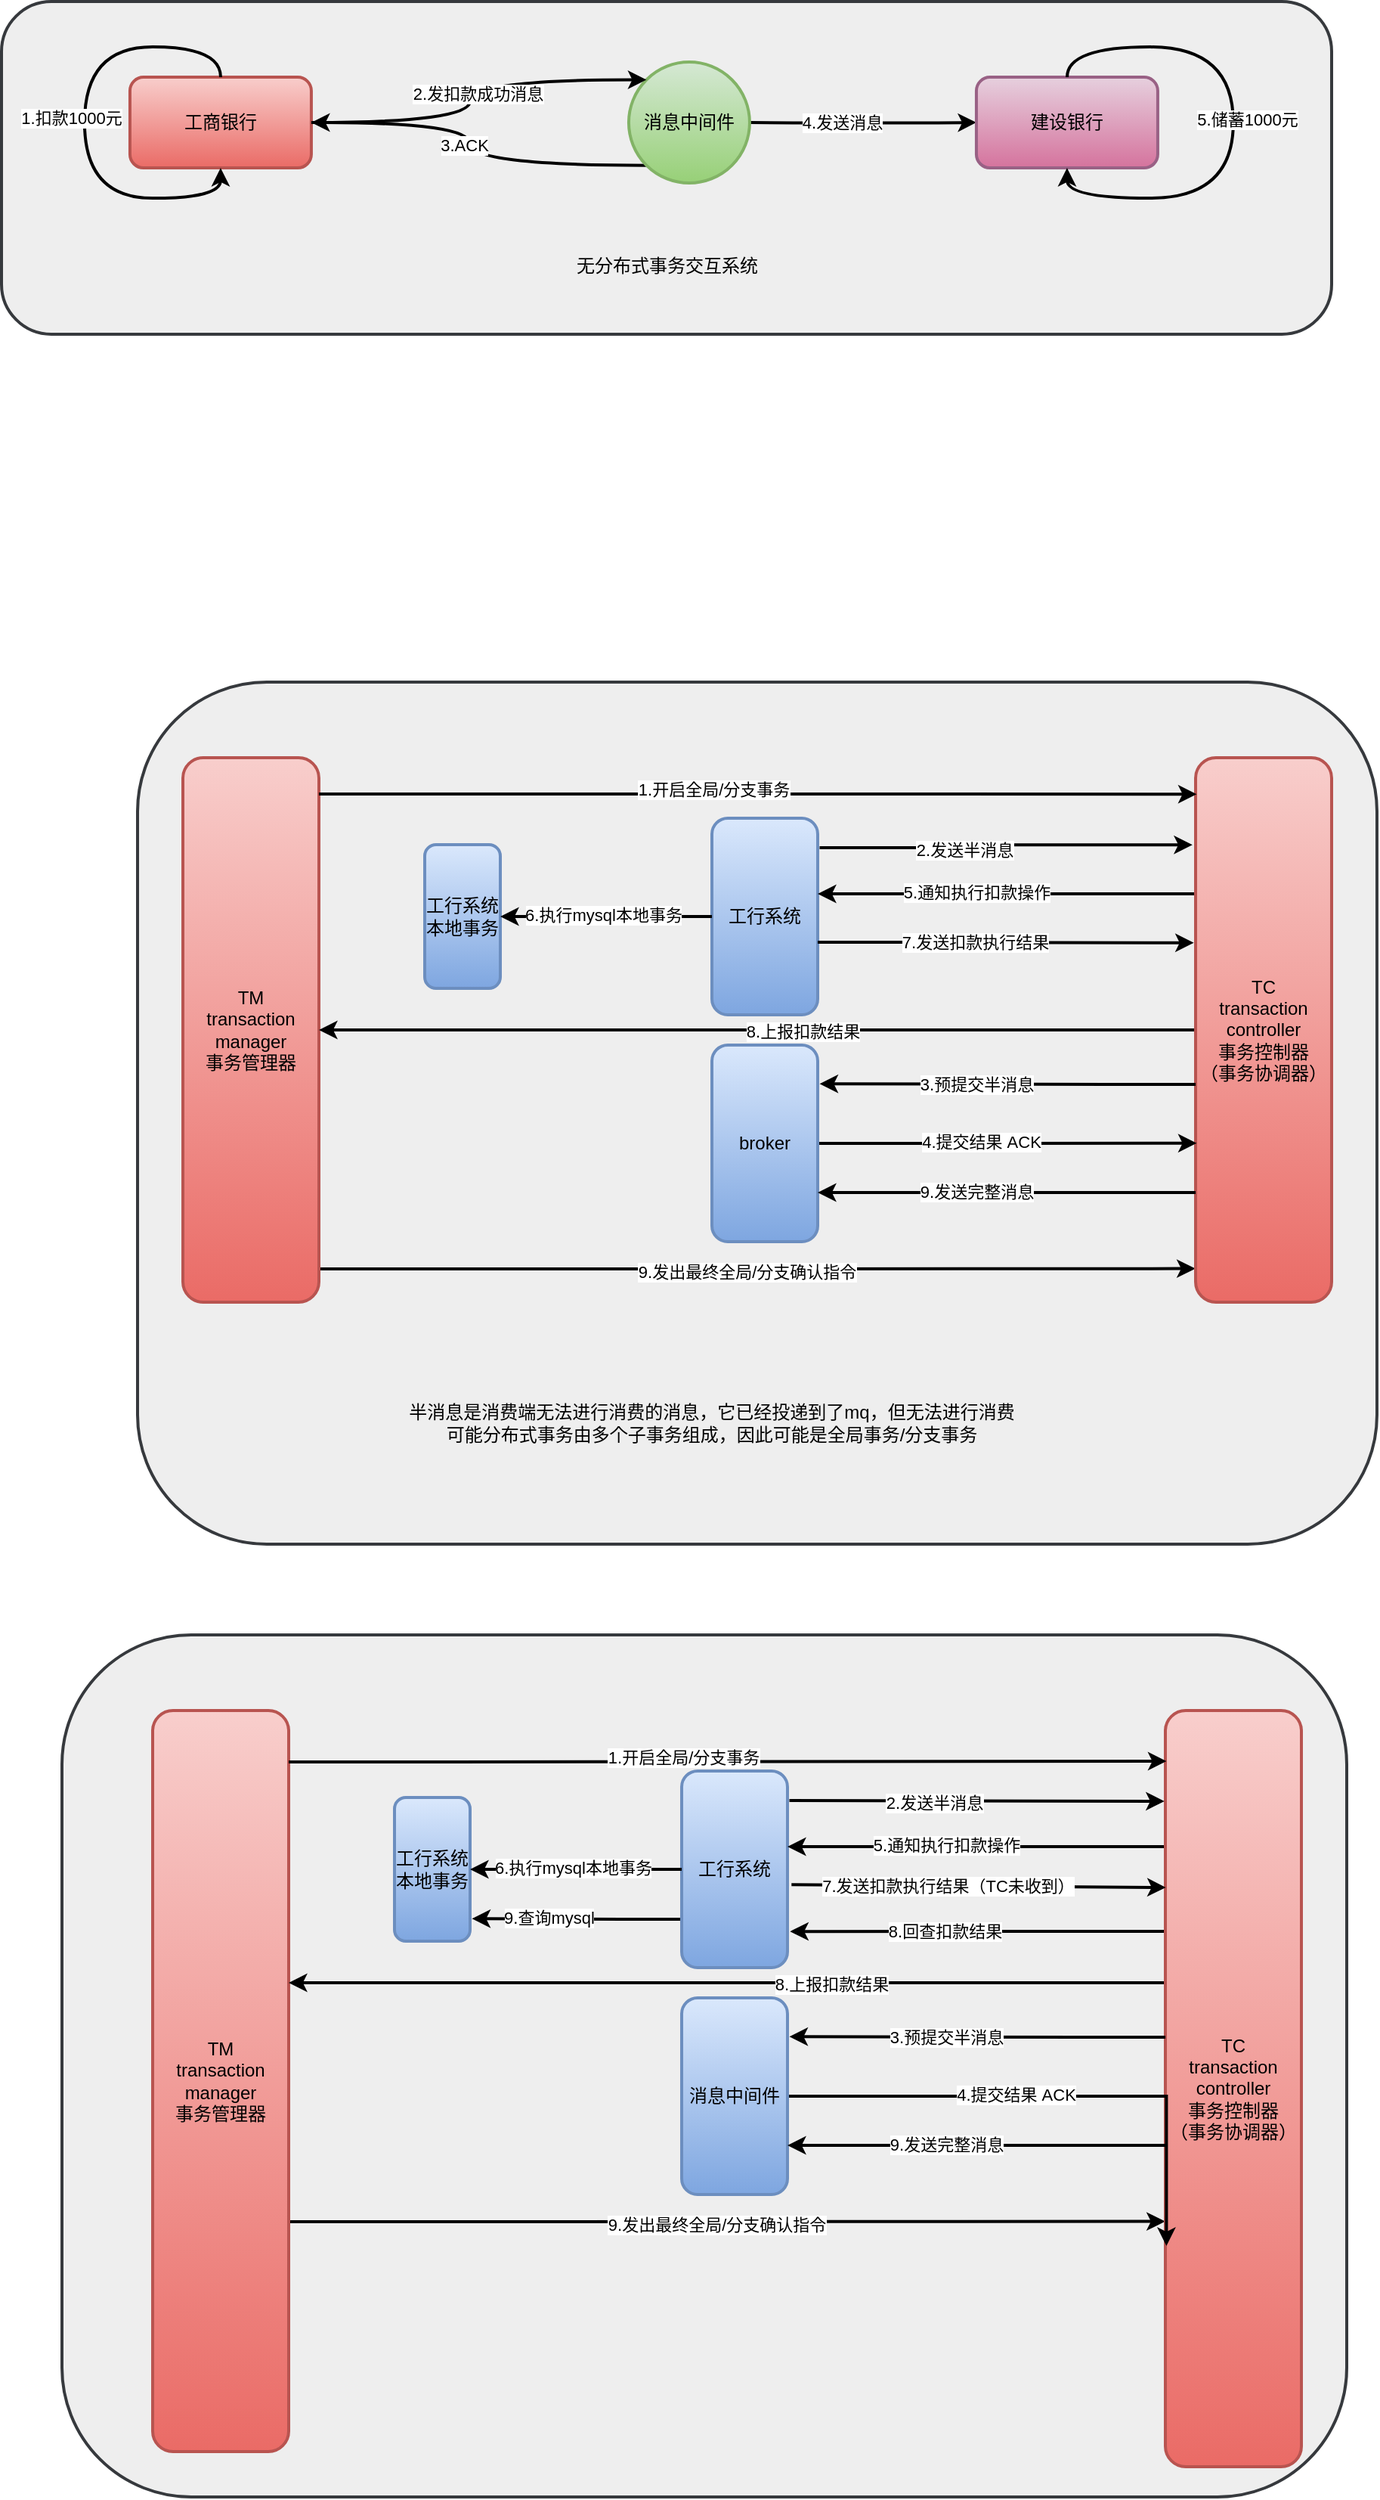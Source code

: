 <mxfile version="20.8.16" type="device"><diagram name="第 1 页" id="TWaNe3OAz08OIJDiP50e"><mxGraphModel dx="1244" dy="851" grid="1" gridSize="10" guides="1" tooltips="1" connect="1" arrows="1" fold="1" page="1" pageScale="1" pageWidth="80027" pageHeight="110069" math="0" shadow="0"><root><mxCell id="0"/><mxCell id="1" parent="0"/><mxCell id="JQSq5zkxdjaU56DXYWOz-27" value="" style="group" vertex="1" connectable="0" parent="1"><mxGeometry x="110" y="100" width="880" height="220" as="geometry"/></mxCell><mxCell id="JQSq5zkxdjaU56DXYWOz-23" value="" style="rounded=1;whiteSpace=wrap;html=1;strokeWidth=2;fillColor=#eeeeee;strokeColor=#36393d;" vertex="1" parent="JQSq5zkxdjaU56DXYWOz-27"><mxGeometry width="880" height="220" as="geometry"/></mxCell><mxCell id="JQSq5zkxdjaU56DXYWOz-1" value="工商银行" style="rounded=1;whiteSpace=wrap;html=1;strokeWidth=2;fillColor=#f8cecc;strokeColor=#b85450;gradientColor=#ea6b66;" vertex="1" parent="JQSq5zkxdjaU56DXYWOz-27"><mxGeometry x="84.97" y="50.03" width="120" height="60" as="geometry"/></mxCell><mxCell id="JQSq5zkxdjaU56DXYWOz-12" style="edgeStyle=orthogonalEdgeStyle;curved=1;rounded=0;orthogonalLoop=1;jettySize=auto;html=1;exitX=0;exitY=1;exitDx=0;exitDy=0;entryX=1;entryY=0.5;entryDx=0;entryDy=0;strokeWidth=2;" edge="1" parent="JQSq5zkxdjaU56DXYWOz-27" source="JQSq5zkxdjaU56DXYWOz-22" target="JQSq5zkxdjaU56DXYWOz-1"><mxGeometry relative="1" as="geometry"><mxPoint x="412.17" y="104.03" as="sourcePoint"/></mxGeometry></mxCell><mxCell id="JQSq5zkxdjaU56DXYWOz-13" value="3.ACK" style="edgeLabel;html=1;align=center;verticalAlign=middle;resizable=0;points=[];" vertex="1" connectable="0" parent="JQSq5zkxdjaU56DXYWOz-12"><mxGeometry x="0.353" y="3" relative="1" as="geometry"><mxPoint x="20" y="12" as="offset"/></mxGeometry></mxCell><mxCell id="JQSq5zkxdjaU56DXYWOz-15" style="edgeStyle=orthogonalEdgeStyle;curved=1;rounded=0;orthogonalLoop=1;jettySize=auto;html=1;strokeWidth=2;entryX=0;entryY=0.5;entryDx=0;entryDy=0;" edge="1" parent="JQSq5zkxdjaU56DXYWOz-27" target="JQSq5zkxdjaU56DXYWOz-3"><mxGeometry relative="1" as="geometry"><mxPoint x="644.97" y="80.03" as="targetPoint"/><mxPoint x="494.97" y="80.03" as="sourcePoint"/></mxGeometry></mxCell><mxCell id="JQSq5zkxdjaU56DXYWOz-16" value="4.发送消息" style="edgeLabel;html=1;align=center;verticalAlign=middle;resizable=0;points=[];" vertex="1" connectable="0" parent="JQSq5zkxdjaU56DXYWOz-15"><mxGeometry x="-0.198" y="1" relative="1" as="geometry"><mxPoint as="offset"/></mxGeometry></mxCell><mxCell id="JQSq5zkxdjaU56DXYWOz-3" value="建设银行" style="rounded=1;whiteSpace=wrap;html=1;strokeWidth=2;fillColor=#e6d0de;gradientColor=#d5739d;strokeColor=#996185;" vertex="1" parent="JQSq5zkxdjaU56DXYWOz-27"><mxGeometry x="644.97" y="50.03" width="120" height="60" as="geometry"/></mxCell><mxCell id="JQSq5zkxdjaU56DXYWOz-18" style="edgeStyle=orthogonalEdgeStyle;curved=1;rounded=0;orthogonalLoop=1;jettySize=auto;html=1;entryX=0.5;entryY=1;entryDx=0;entryDy=0;strokeWidth=2;" edge="1" parent="JQSq5zkxdjaU56DXYWOz-27" source="JQSq5zkxdjaU56DXYWOz-3" target="JQSq5zkxdjaU56DXYWOz-3"><mxGeometry relative="1" as="geometry"><Array as="points"><mxPoint x="704.97" y="30.03"/><mxPoint x="814.97" y="30.03"/><mxPoint x="814.97" y="130.03"/><mxPoint x="704.97" y="130.03"/></Array></mxGeometry></mxCell><mxCell id="JQSq5zkxdjaU56DXYWOz-21" value="5.储蓄1000元" style="edgeLabel;html=1;align=center;verticalAlign=middle;resizable=0;points=[];" vertex="1" connectable="0" parent="JQSq5zkxdjaU56DXYWOz-18"><mxGeometry x="-0.014" y="1" relative="1" as="geometry"><mxPoint x="8" as="offset"/></mxGeometry></mxCell><mxCell id="JQSq5zkxdjaU56DXYWOz-19" style="edgeStyle=orthogonalEdgeStyle;curved=1;rounded=0;orthogonalLoop=1;jettySize=auto;html=1;entryX=0.5;entryY=1;entryDx=0;entryDy=0;strokeWidth=2;" edge="1" parent="JQSq5zkxdjaU56DXYWOz-27" source="JQSq5zkxdjaU56DXYWOz-1" target="JQSq5zkxdjaU56DXYWOz-1"><mxGeometry relative="1" as="geometry"><Array as="points"><mxPoint x="144.97" y="30.03"/><mxPoint x="54.97" y="30.03"/><mxPoint x="54.97" y="130.03"/><mxPoint x="144.97" y="130.03"/></Array></mxGeometry></mxCell><mxCell id="JQSq5zkxdjaU56DXYWOz-20" value="1.扣款1000元" style="edgeLabel;html=1;align=center;verticalAlign=middle;resizable=0;points=[];" vertex="1" connectable="0" parent="JQSq5zkxdjaU56DXYWOz-19"><mxGeometry x="-0.018" y="-3" relative="1" as="geometry"><mxPoint x="-6" as="offset"/></mxGeometry></mxCell><mxCell id="JQSq5zkxdjaU56DXYWOz-22" value="消息中间件" style="ellipse;whiteSpace=wrap;html=1;aspect=fixed;strokeWidth=2;fillColor=#d5e8d4;gradientColor=#97d077;strokeColor=#82b366;" vertex="1" parent="JQSq5zkxdjaU56DXYWOz-27"><mxGeometry x="414.97" y="40.03" width="80" height="80" as="geometry"/></mxCell><mxCell id="JQSq5zkxdjaU56DXYWOz-10" style="edgeStyle=orthogonalEdgeStyle;orthogonalLoop=1;jettySize=auto;html=1;exitX=1;exitY=0.5;exitDx=0;exitDy=0;strokeWidth=2;curved=1;entryX=0;entryY=0;entryDx=0;entryDy=0;" edge="1" parent="JQSq5zkxdjaU56DXYWOz-27" source="JQSq5zkxdjaU56DXYWOz-1" target="JQSq5zkxdjaU56DXYWOz-22"><mxGeometry relative="1" as="geometry"><mxPoint x="394.97" y="40.03" as="targetPoint"/></mxGeometry></mxCell><mxCell id="JQSq5zkxdjaU56DXYWOz-11" value="2.发扣款成功消息" style="edgeLabel;html=1;align=center;verticalAlign=middle;resizable=0;points=[];" vertex="1" connectable="0" parent="JQSq5zkxdjaU56DXYWOz-10"><mxGeometry x="0.158" y="-2" relative="1" as="geometry"><mxPoint x="-7" y="7" as="offset"/></mxGeometry></mxCell><mxCell id="JQSq5zkxdjaU56DXYWOz-24" value="无分布式事务交互系统" style="text;html=1;align=center;verticalAlign=middle;resizable=0;points=[];autosize=1;strokeColor=none;fillColor=none;" vertex="1" parent="JQSq5zkxdjaU56DXYWOz-27"><mxGeometry x="370" y="160" width="140" height="30" as="geometry"/></mxCell><mxCell id="JQSq5zkxdjaU56DXYWOz-108" value="" style="group" vertex="1" connectable="0" parent="1"><mxGeometry x="150" y="1180" width="850" height="570" as="geometry"/></mxCell><mxCell id="JQSq5zkxdjaU56DXYWOz-109" value="" style="rounded=1;whiteSpace=wrap;html=1;strokeWidth=2;fillColor=#eeeeee;strokeColor=#36393d;container=0;" vertex="1" parent="JQSq5zkxdjaU56DXYWOz-108"><mxGeometry width="850" height="570" as="geometry"/></mxCell><mxCell id="JQSq5zkxdjaU56DXYWOz-110" style="edgeStyle=orthogonalEdgeStyle;rounded=0;orthogonalLoop=1;jettySize=auto;html=1;entryX=-0.002;entryY=0.93;entryDx=0;entryDy=0;entryPerimeter=0;strokeWidth=2;" edge="1" parent="JQSq5zkxdjaU56DXYWOz-108" source="JQSq5zkxdjaU56DXYWOz-112"><mxGeometry relative="1" as="geometry"><mxPoint x="330" y="388.0" as="sourcePoint"/><mxPoint x="729.82" y="387.8" as="targetPoint"/><Array as="points"><mxPoint x="330" y="388"/><mxPoint x="330" y="388"/></Array></mxGeometry></mxCell><mxCell id="JQSq5zkxdjaU56DXYWOz-111" value="9.发出最终全局/分支确认指令" style="edgeLabel;html=1;align=center;verticalAlign=middle;resizable=0;points=[];container=0;" vertex="1" connectable="0" parent="JQSq5zkxdjaU56DXYWOz-110"><mxGeometry x="-0.024" y="-2" relative="1" as="geometry"><mxPoint as="offset"/></mxGeometry></mxCell><mxCell id="JQSq5zkxdjaU56DXYWOz-112" value="TM&lt;br&gt;transaction manager&lt;br&gt;事务管理器" style="rounded=1;whiteSpace=wrap;html=1;strokeWidth=2;fillColor=#f8cecc;gradientColor=#ea6b66;strokeColor=#b85450;container=0;" vertex="1" parent="JQSq5zkxdjaU56DXYWOz-108"><mxGeometry x="60" y="50" width="90" height="490" as="geometry"/></mxCell><mxCell id="JQSq5zkxdjaU56DXYWOz-138" style="edgeStyle=orthogonalEdgeStyle;shape=connector;rounded=0;orthogonalLoop=1;jettySize=auto;html=1;entryX=1.025;entryY=0.843;entryDx=0;entryDy=0;entryPerimeter=0;labelBackgroundColor=default;strokeColor=default;strokeWidth=2;fontFamily=Helvetica;fontSize=11;fontColor=default;endArrow=classic;" edge="1" parent="JQSq5zkxdjaU56DXYWOz-108" source="JQSq5zkxdjaU56DXYWOz-113" target="JQSq5zkxdjaU56DXYWOz-131"><mxGeometry relative="1" as="geometry"><Array as="points"><mxPoint x="370" y="188"/><mxPoint x="370" y="188"/></Array></mxGeometry></mxCell><mxCell id="JQSq5zkxdjaU56DXYWOz-139" value="9.查询mysql" style="edgeLabel;html=1;align=center;verticalAlign=middle;resizable=0;points=[];fontSize=11;fontFamily=Helvetica;fontColor=default;" vertex="1" connectable="0" parent="JQSq5zkxdjaU56DXYWOz-138"><mxGeometry x="0.273" y="-1" relative="1" as="geometry"><mxPoint as="offset"/></mxGeometry></mxCell><mxCell id="JQSq5zkxdjaU56DXYWOz-113" value="工行系统" style="rounded=1;whiteSpace=wrap;html=1;strokeWidth=2;fillColor=#dae8fc;gradientColor=#7ea6e0;strokeColor=#6c8ebf;container=0;" vertex="1" parent="JQSq5zkxdjaU56DXYWOz-108"><mxGeometry x="410" y="90" width="70" height="130" as="geometry"/></mxCell><mxCell id="JQSq5zkxdjaU56DXYWOz-114" style="edgeStyle=orthogonalEdgeStyle;rounded=0;orthogonalLoop=1;jettySize=auto;html=1;entryX=1;entryY=0.385;entryDx=0;entryDy=0;entryPerimeter=0;strokeWidth=2;" edge="1" parent="JQSq5zkxdjaU56DXYWOz-108" source="JQSq5zkxdjaU56DXYWOz-118" target="JQSq5zkxdjaU56DXYWOz-113"><mxGeometry relative="1" as="geometry"><Array as="points"><mxPoint x="660" y="140"/><mxPoint x="660" y="140"/></Array></mxGeometry></mxCell><mxCell id="JQSq5zkxdjaU56DXYWOz-115" value="5.通知执行扣款操作" style="edgeLabel;html=1;align=center;verticalAlign=middle;resizable=0;points=[];container=0;" vertex="1" connectable="0" parent="JQSq5zkxdjaU56DXYWOz-114"><mxGeometry x="0.182" y="-1" relative="1" as="geometry"><mxPoint x="3" as="offset"/></mxGeometry></mxCell><mxCell id="JQSq5zkxdjaU56DXYWOz-116" style="edgeStyle=orthogonalEdgeStyle;rounded=0;orthogonalLoop=1;jettySize=auto;html=1;exitX=0;exitY=0.5;exitDx=0;exitDy=0;strokeWidth=2;" edge="1" parent="JQSq5zkxdjaU56DXYWOz-108" source="JQSq5zkxdjaU56DXYWOz-118"><mxGeometry relative="1" as="geometry"><mxPoint x="150" y="230" as="targetPoint"/><Array as="points"><mxPoint x="150" y="230"/></Array></mxGeometry></mxCell><mxCell id="JQSq5zkxdjaU56DXYWOz-117" value="8.上报扣款结果" style="edgeLabel;html=1;align=center;verticalAlign=middle;resizable=0;points=[];container=0;" vertex="1" connectable="0" parent="JQSq5zkxdjaU56DXYWOz-116"><mxGeometry x="-0.104" y="1" relative="1" as="geometry"><mxPoint as="offset"/></mxGeometry></mxCell><mxCell id="JQSq5zkxdjaU56DXYWOz-136" style="edgeStyle=orthogonalEdgeStyle;shape=connector;rounded=0;orthogonalLoop=1;jettySize=auto;html=1;entryX=1.024;entryY=0.816;entryDx=0;entryDy=0;entryPerimeter=0;labelBackgroundColor=default;strokeColor=default;strokeWidth=2;fontFamily=Helvetica;fontSize=11;fontColor=default;endArrow=classic;" edge="1" parent="JQSq5zkxdjaU56DXYWOz-108" source="JQSq5zkxdjaU56DXYWOz-118" target="JQSq5zkxdjaU56DXYWOz-113"><mxGeometry relative="1" as="geometry"><Array as="points"><mxPoint x="660" y="196"/><mxPoint x="660" y="196"/></Array></mxGeometry></mxCell><mxCell id="JQSq5zkxdjaU56DXYWOz-137" value="8.回查扣款结果" style="edgeLabel;html=1;align=center;verticalAlign=middle;resizable=0;points=[];fontSize=11;fontFamily=Helvetica;fontColor=default;" vertex="1" connectable="0" parent="JQSq5zkxdjaU56DXYWOz-136"><mxGeometry x="0.309" y="-2" relative="1" as="geometry"><mxPoint x="16" y="2" as="offset"/></mxGeometry></mxCell><mxCell id="JQSq5zkxdjaU56DXYWOz-118" value="TC&lt;br&gt;transaction&lt;br&gt;controller&lt;br&gt;事务控制器&lt;br&gt;（事务协调器）" style="rounded=1;whiteSpace=wrap;html=1;strokeWidth=2;fillColor=#f8cecc;gradientColor=#ea6b66;strokeColor=#b85450;container=0;" vertex="1" parent="JQSq5zkxdjaU56DXYWOz-108"><mxGeometry x="730" y="50" width="90" height="500" as="geometry"/></mxCell><mxCell id="JQSq5zkxdjaU56DXYWOz-119" style="edgeStyle=elbowEdgeStyle;rounded=0;orthogonalLoop=1;jettySize=auto;html=1;strokeWidth=2;entryX=0.008;entryY=0.067;entryDx=0;entryDy=0;entryPerimeter=0;" edge="1" parent="JQSq5zkxdjaU56DXYWOz-108" source="JQSq5zkxdjaU56DXYWOz-112" target="JQSq5zkxdjaU56DXYWOz-118"><mxGeometry relative="1" as="geometry"><mxPoint x="726" y="74" as="targetPoint"/><Array as="points"><mxPoint x="260" y="84"/></Array></mxGeometry></mxCell><mxCell id="JQSq5zkxdjaU56DXYWOz-120" value="1.开启全局/分支事务" style="edgeLabel;html=1;align=center;verticalAlign=middle;resizable=0;points=[];container=0;" vertex="1" connectable="0" parent="JQSq5zkxdjaU56DXYWOz-119"><mxGeometry x="-0.183" y="-1" relative="1" as="geometry"><mxPoint x="24" y="-4" as="offset"/></mxGeometry></mxCell><mxCell id="JQSq5zkxdjaU56DXYWOz-121" style="rounded=0;orthogonalLoop=1;jettySize=auto;html=1;strokeWidth=2;exitX=1.018;exitY=0.15;exitDx=0;exitDy=0;exitPerimeter=0;entryX=-0.007;entryY=0.12;entryDx=0;entryDy=0;entryPerimeter=0;" edge="1" parent="JQSq5zkxdjaU56DXYWOz-108" source="JQSq5zkxdjaU56DXYWOz-113" target="JQSq5zkxdjaU56DXYWOz-118"><mxGeometry relative="1" as="geometry"><mxPoint x="480" y="109" as="sourcePoint"/><mxPoint x="720" y="110" as="targetPoint"/></mxGeometry></mxCell><mxCell id="JQSq5zkxdjaU56DXYWOz-122" value="2.发送半消息" style="edgeLabel;html=1;align=center;verticalAlign=middle;resizable=0;points=[];container=0;" vertex="1" connectable="0" parent="JQSq5zkxdjaU56DXYWOz-121"><mxGeometry x="-0.236" y="-1" relative="1" as="geometry"><mxPoint as="offset"/></mxGeometry></mxCell><mxCell id="JQSq5zkxdjaU56DXYWOz-123" style="rounded=0;orthogonalLoop=1;jettySize=auto;html=1;strokeWidth=2;entryX=0.003;entryY=0.234;entryDx=0;entryDy=0;entryPerimeter=0;exitX=1.038;exitY=0.578;exitDx=0;exitDy=0;exitPerimeter=0;" edge="1" parent="JQSq5zkxdjaU56DXYWOz-108" source="JQSq5zkxdjaU56DXYWOz-113" target="JQSq5zkxdjaU56DXYWOz-118"><mxGeometry relative="1" as="geometry"><mxPoint x="482" y="173" as="sourcePoint"/><mxPoint x="729" y="173" as="targetPoint"/></mxGeometry></mxCell><mxCell id="JQSq5zkxdjaU56DXYWOz-124" value="7.发送扣款执行结果（TC未收到）" style="edgeLabel;html=1;align=center;verticalAlign=middle;resizable=0;points=[];container=0;" vertex="1" connectable="0" parent="JQSq5zkxdjaU56DXYWOz-123"><mxGeometry x="-0.165" relative="1" as="geometry"><mxPoint as="offset"/></mxGeometry></mxCell><mxCell id="JQSq5zkxdjaU56DXYWOz-126" style="edgeStyle=orthogonalEdgeStyle;rounded=0;orthogonalLoop=1;jettySize=auto;html=1;entryX=0.008;entryY=0.708;entryDx=0;entryDy=0;entryPerimeter=0;strokeWidth=2;" edge="1" parent="JQSq5zkxdjaU56DXYWOz-108" source="JQSq5zkxdjaU56DXYWOz-128" target="JQSq5zkxdjaU56DXYWOz-118"><mxGeometry relative="1" as="geometry"><Array as="points"><mxPoint x="731" y="305"/></Array></mxGeometry></mxCell><mxCell id="JQSq5zkxdjaU56DXYWOz-127" value="4.提交结果 ACK" style="edgeLabel;html=1;align=center;verticalAlign=middle;resizable=0;points=[];container=0;" vertex="1" connectable="0" parent="JQSq5zkxdjaU56DXYWOz-126"><mxGeometry x="-0.14" y="1" relative="1" as="geometry"><mxPoint as="offset"/></mxGeometry></mxCell><mxCell id="JQSq5zkxdjaU56DXYWOz-128" value="消息中间件" style="rounded=1;whiteSpace=wrap;html=1;strokeWidth=2;fillColor=#dae8fc;gradientColor=#7ea6e0;strokeColor=#6c8ebf;container=0;" vertex="1" parent="JQSq5zkxdjaU56DXYWOz-108"><mxGeometry x="410" y="240" width="70" height="130" as="geometry"/></mxCell><mxCell id="JQSq5zkxdjaU56DXYWOz-129" style="edgeStyle=orthogonalEdgeStyle;rounded=0;orthogonalLoop=1;jettySize=auto;html=1;entryX=1.018;entryY=0.197;entryDx=0;entryDy=0;entryPerimeter=0;strokeWidth=2;" edge="1" parent="JQSq5zkxdjaU56DXYWOz-108" source="JQSq5zkxdjaU56DXYWOz-118" target="JQSq5zkxdjaU56DXYWOz-128"><mxGeometry relative="1" as="geometry"><Array as="points"><mxPoint x="670" y="266"/><mxPoint x="670" y="266"/></Array></mxGeometry></mxCell><mxCell id="JQSq5zkxdjaU56DXYWOz-130" value="3.预提交半消息" style="edgeLabel;html=1;align=center;verticalAlign=middle;resizable=0;points=[];container=0;" vertex="1" connectable="0" parent="JQSq5zkxdjaU56DXYWOz-129"><mxGeometry x="0.135" y="-2" relative="1" as="geometry"><mxPoint x="-4" y="2" as="offset"/></mxGeometry></mxCell><mxCell id="JQSq5zkxdjaU56DXYWOz-131" value="工行系统本地事务" style="rounded=1;whiteSpace=wrap;html=1;strokeWidth=2;fillColor=#dae8fc;gradientColor=#7ea6e0;strokeColor=#6c8ebf;container=0;" vertex="1" parent="JQSq5zkxdjaU56DXYWOz-108"><mxGeometry x="220" y="107.5" width="50" height="95" as="geometry"/></mxCell><mxCell id="JQSq5zkxdjaU56DXYWOz-132" style="edgeStyle=orthogonalEdgeStyle;rounded=0;orthogonalLoop=1;jettySize=auto;html=1;entryX=1;entryY=0.75;entryDx=0;entryDy=0;strokeWidth=2;" edge="1" parent="JQSq5zkxdjaU56DXYWOz-108" source="JQSq5zkxdjaU56DXYWOz-118" target="JQSq5zkxdjaU56DXYWOz-128"><mxGeometry relative="1" as="geometry"><Array as="points"><mxPoint x="605" y="338"/></Array></mxGeometry></mxCell><mxCell id="JQSq5zkxdjaU56DXYWOz-133" value="9.发送完整消息" style="edgeLabel;html=1;align=center;verticalAlign=middle;resizable=0;points=[];container=0;" vertex="1" connectable="0" parent="JQSq5zkxdjaU56DXYWOz-132"><mxGeometry x="0.198" y="-1" relative="1" as="geometry"><mxPoint x="5" as="offset"/></mxGeometry></mxCell><mxCell id="JQSq5zkxdjaU56DXYWOz-134" style="edgeStyle=orthogonalEdgeStyle;shape=connector;rounded=0;orthogonalLoop=1;jettySize=auto;html=1;exitX=0;exitY=0.5;exitDx=0;exitDy=0;entryX=1;entryY=0.5;entryDx=0;entryDy=0;labelBackgroundColor=default;strokeColor=default;strokeWidth=2;fontFamily=Helvetica;fontSize=11;fontColor=default;endArrow=classic;" edge="1" parent="JQSq5zkxdjaU56DXYWOz-108" source="JQSq5zkxdjaU56DXYWOz-113" target="JQSq5zkxdjaU56DXYWOz-131"><mxGeometry relative="1" as="geometry"/></mxCell><mxCell id="JQSq5zkxdjaU56DXYWOz-135" value="6.执行mysql本地事务" style="edgeLabel;html=1;align=center;verticalAlign=middle;resizable=0;points=[];fontSize=11;fontFamily=Helvetica;fontColor=default;" vertex="1" connectable="0" parent="JQSq5zkxdjaU56DXYWOz-134"><mxGeometry x="0.168" y="-1" relative="1" as="geometry"><mxPoint x="10" as="offset"/></mxGeometry></mxCell><mxCell id="JQSq5zkxdjaU56DXYWOz-140" value="" style="group" vertex="1" connectable="0" parent="1"><mxGeometry x="200" y="550" width="820" height="570" as="geometry"/></mxCell><mxCell id="JQSq5zkxdjaU56DXYWOz-26" value="" style="rounded=1;whiteSpace=wrap;html=1;strokeWidth=2;fillColor=#eeeeee;strokeColor=#36393d;container=0;" vertex="1" parent="JQSq5zkxdjaU56DXYWOz-140"><mxGeometry width="820" height="570" as="geometry"/></mxCell><mxCell id="JQSq5zkxdjaU56DXYWOz-56" style="edgeStyle=orthogonalEdgeStyle;rounded=0;orthogonalLoop=1;jettySize=auto;html=1;entryX=-0.002;entryY=0.93;entryDx=0;entryDy=0;entryPerimeter=0;strokeWidth=2;" edge="1" parent="JQSq5zkxdjaU56DXYWOz-140" source="JQSq5zkxdjaU56DXYWOz-28"><mxGeometry relative="1" as="geometry"><mxPoint x="300" y="388.0" as="sourcePoint"/><mxPoint x="699.82" y="387.8" as="targetPoint"/><Array as="points"><mxPoint x="300" y="388"/><mxPoint x="300" y="388"/></Array></mxGeometry></mxCell><mxCell id="JQSq5zkxdjaU56DXYWOz-57" value="9.发出最终全局/分支确认指令" style="edgeLabel;html=1;align=center;verticalAlign=middle;resizable=0;points=[];container=0;" vertex="1" connectable="0" parent="JQSq5zkxdjaU56DXYWOz-56"><mxGeometry x="-0.024" y="-2" relative="1" as="geometry"><mxPoint as="offset"/></mxGeometry></mxCell><mxCell id="JQSq5zkxdjaU56DXYWOz-28" value="TM&lt;br&gt;transaction manager&lt;br&gt;事务管理器" style="rounded=1;whiteSpace=wrap;html=1;strokeWidth=2;fillColor=#f8cecc;gradientColor=#ea6b66;strokeColor=#b85450;container=0;" vertex="1" parent="JQSq5zkxdjaU56DXYWOz-140"><mxGeometry x="30" y="50" width="90" height="360" as="geometry"/></mxCell><mxCell id="JQSq5zkxdjaU56DXYWOz-30" value="工行系统" style="rounded=1;whiteSpace=wrap;html=1;strokeWidth=2;fillColor=#dae8fc;gradientColor=#7ea6e0;strokeColor=#6c8ebf;container=0;" vertex="1" parent="JQSq5zkxdjaU56DXYWOz-140"><mxGeometry x="380" y="90" width="70" height="130" as="geometry"/></mxCell><mxCell id="JQSq5zkxdjaU56DXYWOz-49" style="edgeStyle=orthogonalEdgeStyle;rounded=0;orthogonalLoop=1;jettySize=auto;html=1;entryX=1;entryY=0.385;entryDx=0;entryDy=0;entryPerimeter=0;strokeWidth=2;" edge="1" parent="JQSq5zkxdjaU56DXYWOz-140" source="JQSq5zkxdjaU56DXYWOz-33" target="JQSq5zkxdjaU56DXYWOz-30"><mxGeometry relative="1" as="geometry"><Array as="points"><mxPoint x="630" y="140"/><mxPoint x="630" y="140"/></Array></mxGeometry></mxCell><mxCell id="JQSq5zkxdjaU56DXYWOz-50" value="5.通知执行扣款操作" style="edgeLabel;html=1;align=center;verticalAlign=middle;resizable=0;points=[];container=0;" vertex="1" connectable="0" parent="JQSq5zkxdjaU56DXYWOz-49"><mxGeometry x="0.182" y="-1" relative="1" as="geometry"><mxPoint x="3" as="offset"/></mxGeometry></mxCell><mxCell id="JQSq5zkxdjaU56DXYWOz-54" style="edgeStyle=orthogonalEdgeStyle;rounded=0;orthogonalLoop=1;jettySize=auto;html=1;exitX=0;exitY=0.5;exitDx=0;exitDy=0;strokeWidth=2;entryX=1;entryY=0.5;entryDx=0;entryDy=0;" edge="1" parent="JQSq5zkxdjaU56DXYWOz-140" source="JQSq5zkxdjaU56DXYWOz-33" target="JQSq5zkxdjaU56DXYWOz-28"><mxGeometry relative="1" as="geometry"><mxPoint x="300" y="230" as="targetPoint"/><Array as="points"/></mxGeometry></mxCell><mxCell id="JQSq5zkxdjaU56DXYWOz-55" value="8.上报扣款结果" style="edgeLabel;html=1;align=center;verticalAlign=middle;resizable=0;points=[];container=0;" vertex="1" connectable="0" parent="JQSq5zkxdjaU56DXYWOz-54"><mxGeometry x="-0.104" y="1" relative="1" as="geometry"><mxPoint as="offset"/></mxGeometry></mxCell><mxCell id="JQSq5zkxdjaU56DXYWOz-33" value="TC&lt;br&gt;transaction&lt;br&gt;controller&lt;br&gt;事务控制器&lt;br&gt;（事务协调器）" style="rounded=1;whiteSpace=wrap;html=1;strokeWidth=2;fillColor=#f8cecc;gradientColor=#ea6b66;strokeColor=#b85450;container=0;" vertex="1" parent="JQSq5zkxdjaU56DXYWOz-140"><mxGeometry x="700" y="50" width="90" height="360" as="geometry"/></mxCell><mxCell id="JQSq5zkxdjaU56DXYWOz-62" style="edgeStyle=orthogonalEdgeStyle;rounded=0;orthogonalLoop=1;jettySize=auto;html=1;strokeWidth=2;entryX=0.008;entryY=0.067;entryDx=0;entryDy=0;entryPerimeter=0;" edge="1" parent="JQSq5zkxdjaU56DXYWOz-140" source="JQSq5zkxdjaU56DXYWOz-28" target="JQSq5zkxdjaU56DXYWOz-33"><mxGeometry relative="1" as="geometry"><mxPoint x="696" y="74" as="targetPoint"/><Array as="points"><mxPoint x="400" y="74"/><mxPoint x="400" y="74"/></Array></mxGeometry></mxCell><mxCell id="JQSq5zkxdjaU56DXYWOz-63" value="1.开启全局/分支事务" style="edgeLabel;html=1;align=center;verticalAlign=middle;resizable=0;points=[];container=0;" vertex="1" connectable="0" parent="JQSq5zkxdjaU56DXYWOz-62"><mxGeometry x="-0.183" y="-1" relative="1" as="geometry"><mxPoint x="24" y="-4" as="offset"/></mxGeometry></mxCell><mxCell id="JQSq5zkxdjaU56DXYWOz-42" style="edgeStyle=orthogonalEdgeStyle;rounded=0;orthogonalLoop=1;jettySize=auto;html=1;entryX=-0.023;entryY=0.16;entryDx=0;entryDy=0;strokeWidth=2;entryPerimeter=0;exitX=1.018;exitY=0.15;exitDx=0;exitDy=0;exitPerimeter=0;" edge="1" parent="JQSq5zkxdjaU56DXYWOz-140" source="JQSq5zkxdjaU56DXYWOz-30" target="JQSq5zkxdjaU56DXYWOz-33"><mxGeometry relative="1" as="geometry"><mxPoint x="450" y="109" as="sourcePoint"/><mxPoint x="700" y="108.5" as="targetPoint"/><Array as="points"><mxPoint x="575" y="109"/><mxPoint x="575" y="108"/></Array></mxGeometry></mxCell><mxCell id="JQSq5zkxdjaU56DXYWOz-43" value="2.发送半消息" style="edgeLabel;html=1;align=center;verticalAlign=middle;resizable=0;points=[];container=0;" vertex="1" connectable="0" parent="JQSq5zkxdjaU56DXYWOz-42"><mxGeometry x="-0.236" y="-1" relative="1" as="geometry"><mxPoint as="offset"/></mxGeometry></mxCell><mxCell id="JQSq5zkxdjaU56DXYWOz-51" style="edgeStyle=orthogonalEdgeStyle;rounded=0;orthogonalLoop=1;jettySize=auto;html=1;strokeWidth=2;entryX=-0.013;entryY=0.34;entryDx=0;entryDy=0;entryPerimeter=0;" edge="1" parent="JQSq5zkxdjaU56DXYWOz-140" source="JQSq5zkxdjaU56DXYWOz-30" target="JQSq5zkxdjaU56DXYWOz-33"><mxGeometry relative="1" as="geometry"><mxPoint x="452" y="173" as="sourcePoint"/><mxPoint x="699" y="173" as="targetPoint"/><Array as="points"><mxPoint x="510" y="172"/><mxPoint x="510" y="172"/></Array></mxGeometry></mxCell><mxCell id="JQSq5zkxdjaU56DXYWOz-53" value="7.发送扣款执行结果" style="edgeLabel;html=1;align=center;verticalAlign=middle;resizable=0;points=[];container=0;" vertex="1" connectable="0" parent="JQSq5zkxdjaU56DXYWOz-51"><mxGeometry x="-0.165" relative="1" as="geometry"><mxPoint as="offset"/></mxGeometry></mxCell><mxCell id="JQSq5zkxdjaU56DXYWOz-61" value="半消息是消费端无法进行消费的消息，它已经投递到了mq，但无法进行消费&lt;br&gt;可能分布式事务由多个子事务组成，因此可能是全局事务/分支事务" style="text;html=1;strokeColor=none;fillColor=none;align=center;verticalAlign=middle;whiteSpace=wrap;rounded=0;container=0;" vertex="1" parent="JQSq5zkxdjaU56DXYWOz-140"><mxGeometry x="120" y="420" width="520" height="140" as="geometry"/></mxCell><mxCell id="JQSq5zkxdjaU56DXYWOz-94" style="edgeStyle=orthogonalEdgeStyle;rounded=0;orthogonalLoop=1;jettySize=auto;html=1;entryX=0.008;entryY=0.708;entryDx=0;entryDy=0;entryPerimeter=0;strokeWidth=2;" edge="1" parent="JQSq5zkxdjaU56DXYWOz-140" source="JQSq5zkxdjaU56DXYWOz-91" target="JQSq5zkxdjaU56DXYWOz-33"><mxGeometry relative="1" as="geometry"/></mxCell><mxCell id="JQSq5zkxdjaU56DXYWOz-95" value="4.提交结果 ACK" style="edgeLabel;html=1;align=center;verticalAlign=middle;resizable=0;points=[];container=0;" vertex="1" connectable="0" parent="JQSq5zkxdjaU56DXYWOz-94"><mxGeometry x="-0.14" y="1" relative="1" as="geometry"><mxPoint as="offset"/></mxGeometry></mxCell><mxCell id="JQSq5zkxdjaU56DXYWOz-91" value="broker" style="rounded=1;whiteSpace=wrap;html=1;strokeWidth=2;fillColor=#dae8fc;gradientColor=#7ea6e0;strokeColor=#6c8ebf;container=0;" vertex="1" parent="JQSq5zkxdjaU56DXYWOz-140"><mxGeometry x="380" y="240" width="70" height="130" as="geometry"/></mxCell><mxCell id="JQSq5zkxdjaU56DXYWOz-92" style="edgeStyle=orthogonalEdgeStyle;rounded=0;orthogonalLoop=1;jettySize=auto;html=1;entryX=1.018;entryY=0.197;entryDx=0;entryDy=0;entryPerimeter=0;strokeWidth=2;" edge="1" parent="JQSq5zkxdjaU56DXYWOz-140" source="JQSq5zkxdjaU56DXYWOz-33" target="JQSq5zkxdjaU56DXYWOz-91"><mxGeometry relative="1" as="geometry"><Array as="points"><mxPoint x="640" y="266"/><mxPoint x="640" y="266"/></Array></mxGeometry></mxCell><mxCell id="JQSq5zkxdjaU56DXYWOz-93" value="3.预提交半消息" style="edgeLabel;html=1;align=center;verticalAlign=middle;resizable=0;points=[];container=0;" vertex="1" connectable="0" parent="JQSq5zkxdjaU56DXYWOz-92"><mxGeometry x="0.135" y="-2" relative="1" as="geometry"><mxPoint x="-4" y="2" as="offset"/></mxGeometry></mxCell><mxCell id="JQSq5zkxdjaU56DXYWOz-100" value="工行系统本地事务" style="rounded=1;whiteSpace=wrap;html=1;strokeWidth=2;fillColor=#dae8fc;gradientColor=#7ea6e0;strokeColor=#6c8ebf;container=0;" vertex="1" parent="JQSq5zkxdjaU56DXYWOz-140"><mxGeometry x="190" y="107.5" width="50" height="95" as="geometry"/></mxCell><mxCell id="JQSq5zkxdjaU56DXYWOz-96" style="edgeStyle=orthogonalEdgeStyle;rounded=0;orthogonalLoop=1;jettySize=auto;html=1;entryX=1;entryY=0.75;entryDx=0;entryDy=0;strokeWidth=2;" edge="1" parent="JQSq5zkxdjaU56DXYWOz-140" source="JQSq5zkxdjaU56DXYWOz-33" target="JQSq5zkxdjaU56DXYWOz-91"><mxGeometry relative="1" as="geometry"><Array as="points"><mxPoint x="575" y="338"/></Array></mxGeometry></mxCell><mxCell id="JQSq5zkxdjaU56DXYWOz-97" value="9.发送完整消息" style="edgeLabel;html=1;align=center;verticalAlign=middle;resizable=0;points=[];container=0;" vertex="1" connectable="0" parent="JQSq5zkxdjaU56DXYWOz-96"><mxGeometry x="0.198" y="-1" relative="1" as="geometry"><mxPoint x="5" as="offset"/></mxGeometry></mxCell><mxCell id="JQSq5zkxdjaU56DXYWOz-101" style="edgeStyle=orthogonalEdgeStyle;shape=connector;rounded=0;orthogonalLoop=1;jettySize=auto;html=1;exitX=0;exitY=0.5;exitDx=0;exitDy=0;entryX=1;entryY=0.5;entryDx=0;entryDy=0;labelBackgroundColor=default;strokeColor=default;strokeWidth=2;fontFamily=Helvetica;fontSize=11;fontColor=default;endArrow=classic;" edge="1" parent="JQSq5zkxdjaU56DXYWOz-140" source="JQSq5zkxdjaU56DXYWOz-30" target="JQSq5zkxdjaU56DXYWOz-100"><mxGeometry relative="1" as="geometry"/></mxCell><mxCell id="JQSq5zkxdjaU56DXYWOz-102" value="6.执行mysql本地事务" style="edgeLabel;html=1;align=center;verticalAlign=middle;resizable=0;points=[];fontSize=11;fontFamily=Helvetica;fontColor=default;" vertex="1" connectable="0" parent="JQSq5zkxdjaU56DXYWOz-101"><mxGeometry x="0.168" y="-1" relative="1" as="geometry"><mxPoint x="10" as="offset"/></mxGeometry></mxCell></root></mxGraphModel></diagram></mxfile>